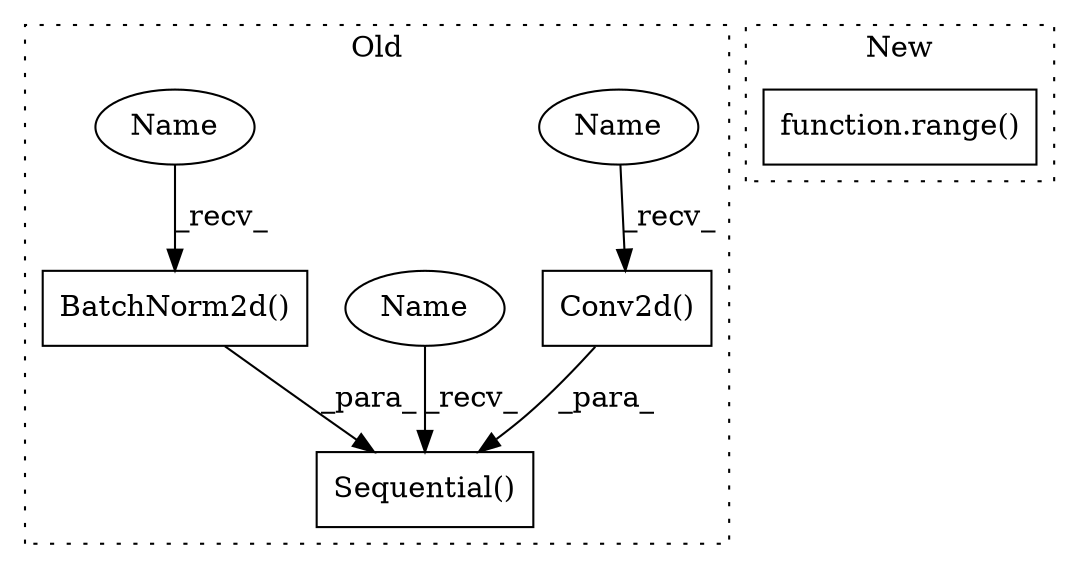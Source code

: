 digraph G {
subgraph cluster0 {
1 [label="BatchNorm2d()" a="75" s="3169,3187" l="15,1" shape="box"];
3 [label="Sequential()" a="75" s="2712,3188" l="46,12" shape="box"];
4 [label="Conv2d()" a="75" s="2758,2792" l="10,13" shape="box"];
5 [label="Name" a="87" s="2758" l="2" shape="ellipse"];
6 [label="Name" a="87" s="2712" l="2" shape="ellipse"];
7 [label="Name" a="87" s="3169" l="2" shape="ellipse"];
label = "Old";
style="dotted";
}
subgraph cluster1 {
2 [label="function.range()" a="75" s="3286,3293" l="6,1" shape="box"];
label = "New";
style="dotted";
}
1 -> 3 [label="_para_"];
4 -> 3 [label="_para_"];
5 -> 4 [label="_recv_"];
6 -> 3 [label="_recv_"];
7 -> 1 [label="_recv_"];
}